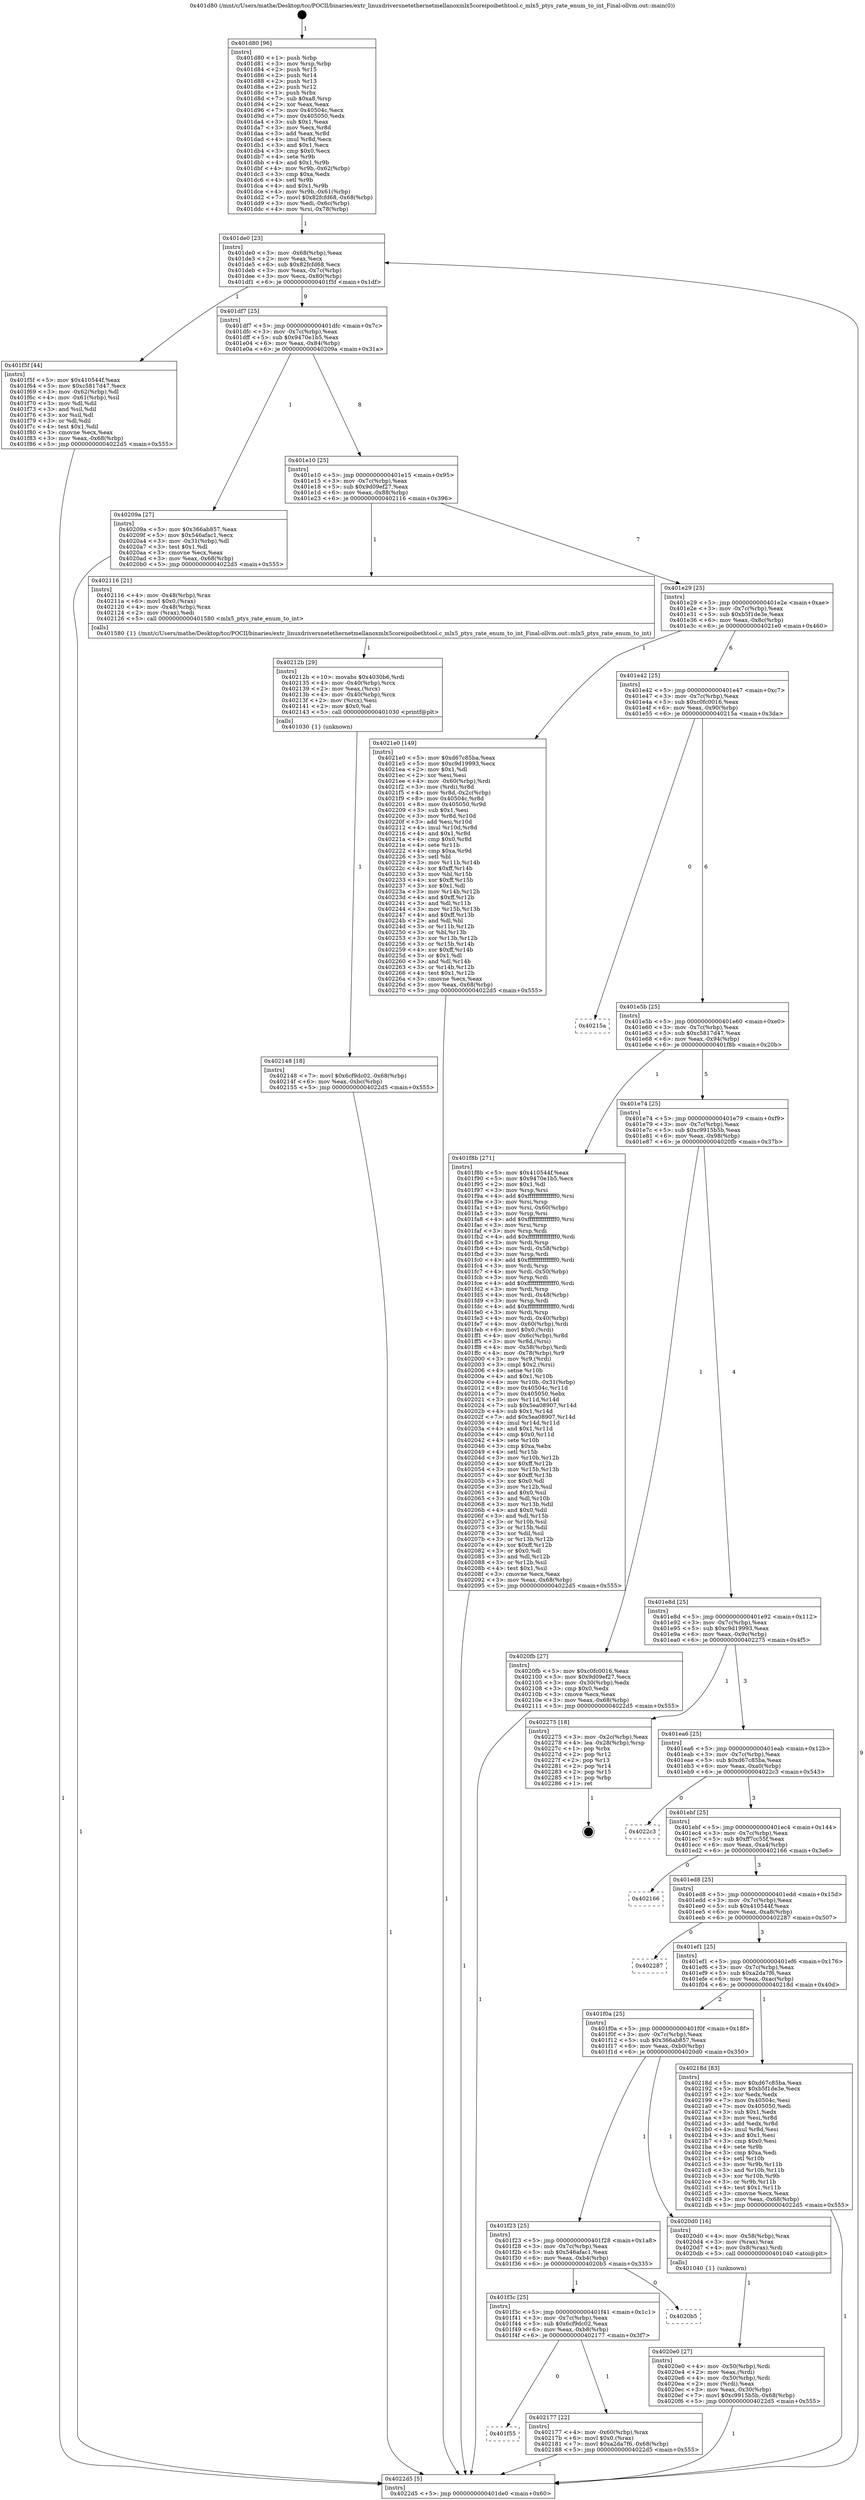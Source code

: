 digraph "0x401d80" {
  label = "0x401d80 (/mnt/c/Users/mathe/Desktop/tcc/POCII/binaries/extr_linuxdriversnetethernetmellanoxmlx5coreipoibethtool.c_mlx5_ptys_rate_enum_to_int_Final-ollvm.out::main(0))"
  labelloc = "t"
  node[shape=record]

  Entry [label="",width=0.3,height=0.3,shape=circle,fillcolor=black,style=filled]
  "0x401de0" [label="{
     0x401de0 [23]\l
     | [instrs]\l
     &nbsp;&nbsp;0x401de0 \<+3\>: mov -0x68(%rbp),%eax\l
     &nbsp;&nbsp;0x401de3 \<+2\>: mov %eax,%ecx\l
     &nbsp;&nbsp;0x401de5 \<+6\>: sub $0x82fcfd68,%ecx\l
     &nbsp;&nbsp;0x401deb \<+3\>: mov %eax,-0x7c(%rbp)\l
     &nbsp;&nbsp;0x401dee \<+3\>: mov %ecx,-0x80(%rbp)\l
     &nbsp;&nbsp;0x401df1 \<+6\>: je 0000000000401f5f \<main+0x1df\>\l
  }"]
  "0x401f5f" [label="{
     0x401f5f [44]\l
     | [instrs]\l
     &nbsp;&nbsp;0x401f5f \<+5\>: mov $0x410544f,%eax\l
     &nbsp;&nbsp;0x401f64 \<+5\>: mov $0xc5817d47,%ecx\l
     &nbsp;&nbsp;0x401f69 \<+3\>: mov -0x62(%rbp),%dl\l
     &nbsp;&nbsp;0x401f6c \<+4\>: mov -0x61(%rbp),%sil\l
     &nbsp;&nbsp;0x401f70 \<+3\>: mov %dl,%dil\l
     &nbsp;&nbsp;0x401f73 \<+3\>: and %sil,%dil\l
     &nbsp;&nbsp;0x401f76 \<+3\>: xor %sil,%dl\l
     &nbsp;&nbsp;0x401f79 \<+3\>: or %dl,%dil\l
     &nbsp;&nbsp;0x401f7c \<+4\>: test $0x1,%dil\l
     &nbsp;&nbsp;0x401f80 \<+3\>: cmovne %ecx,%eax\l
     &nbsp;&nbsp;0x401f83 \<+3\>: mov %eax,-0x68(%rbp)\l
     &nbsp;&nbsp;0x401f86 \<+5\>: jmp 00000000004022d5 \<main+0x555\>\l
  }"]
  "0x401df7" [label="{
     0x401df7 [25]\l
     | [instrs]\l
     &nbsp;&nbsp;0x401df7 \<+5\>: jmp 0000000000401dfc \<main+0x7c\>\l
     &nbsp;&nbsp;0x401dfc \<+3\>: mov -0x7c(%rbp),%eax\l
     &nbsp;&nbsp;0x401dff \<+5\>: sub $0x9470e1b5,%eax\l
     &nbsp;&nbsp;0x401e04 \<+6\>: mov %eax,-0x84(%rbp)\l
     &nbsp;&nbsp;0x401e0a \<+6\>: je 000000000040209a \<main+0x31a\>\l
  }"]
  "0x4022d5" [label="{
     0x4022d5 [5]\l
     | [instrs]\l
     &nbsp;&nbsp;0x4022d5 \<+5\>: jmp 0000000000401de0 \<main+0x60\>\l
  }"]
  "0x401d80" [label="{
     0x401d80 [96]\l
     | [instrs]\l
     &nbsp;&nbsp;0x401d80 \<+1\>: push %rbp\l
     &nbsp;&nbsp;0x401d81 \<+3\>: mov %rsp,%rbp\l
     &nbsp;&nbsp;0x401d84 \<+2\>: push %r15\l
     &nbsp;&nbsp;0x401d86 \<+2\>: push %r14\l
     &nbsp;&nbsp;0x401d88 \<+2\>: push %r13\l
     &nbsp;&nbsp;0x401d8a \<+2\>: push %r12\l
     &nbsp;&nbsp;0x401d8c \<+1\>: push %rbx\l
     &nbsp;&nbsp;0x401d8d \<+7\>: sub $0xa8,%rsp\l
     &nbsp;&nbsp;0x401d94 \<+2\>: xor %eax,%eax\l
     &nbsp;&nbsp;0x401d96 \<+7\>: mov 0x40504c,%ecx\l
     &nbsp;&nbsp;0x401d9d \<+7\>: mov 0x405050,%edx\l
     &nbsp;&nbsp;0x401da4 \<+3\>: sub $0x1,%eax\l
     &nbsp;&nbsp;0x401da7 \<+3\>: mov %ecx,%r8d\l
     &nbsp;&nbsp;0x401daa \<+3\>: add %eax,%r8d\l
     &nbsp;&nbsp;0x401dad \<+4\>: imul %r8d,%ecx\l
     &nbsp;&nbsp;0x401db1 \<+3\>: and $0x1,%ecx\l
     &nbsp;&nbsp;0x401db4 \<+3\>: cmp $0x0,%ecx\l
     &nbsp;&nbsp;0x401db7 \<+4\>: sete %r9b\l
     &nbsp;&nbsp;0x401dbb \<+4\>: and $0x1,%r9b\l
     &nbsp;&nbsp;0x401dbf \<+4\>: mov %r9b,-0x62(%rbp)\l
     &nbsp;&nbsp;0x401dc3 \<+3\>: cmp $0xa,%edx\l
     &nbsp;&nbsp;0x401dc6 \<+4\>: setl %r9b\l
     &nbsp;&nbsp;0x401dca \<+4\>: and $0x1,%r9b\l
     &nbsp;&nbsp;0x401dce \<+4\>: mov %r9b,-0x61(%rbp)\l
     &nbsp;&nbsp;0x401dd2 \<+7\>: movl $0x82fcfd68,-0x68(%rbp)\l
     &nbsp;&nbsp;0x401dd9 \<+3\>: mov %edi,-0x6c(%rbp)\l
     &nbsp;&nbsp;0x401ddc \<+4\>: mov %rsi,-0x78(%rbp)\l
  }"]
  Exit [label="",width=0.3,height=0.3,shape=circle,fillcolor=black,style=filled,peripheries=2]
  "0x40209a" [label="{
     0x40209a [27]\l
     | [instrs]\l
     &nbsp;&nbsp;0x40209a \<+5\>: mov $0x366ab857,%eax\l
     &nbsp;&nbsp;0x40209f \<+5\>: mov $0x546afac1,%ecx\l
     &nbsp;&nbsp;0x4020a4 \<+3\>: mov -0x31(%rbp),%dl\l
     &nbsp;&nbsp;0x4020a7 \<+3\>: test $0x1,%dl\l
     &nbsp;&nbsp;0x4020aa \<+3\>: cmovne %ecx,%eax\l
     &nbsp;&nbsp;0x4020ad \<+3\>: mov %eax,-0x68(%rbp)\l
     &nbsp;&nbsp;0x4020b0 \<+5\>: jmp 00000000004022d5 \<main+0x555\>\l
  }"]
  "0x401e10" [label="{
     0x401e10 [25]\l
     | [instrs]\l
     &nbsp;&nbsp;0x401e10 \<+5\>: jmp 0000000000401e15 \<main+0x95\>\l
     &nbsp;&nbsp;0x401e15 \<+3\>: mov -0x7c(%rbp),%eax\l
     &nbsp;&nbsp;0x401e18 \<+5\>: sub $0x9d09ef27,%eax\l
     &nbsp;&nbsp;0x401e1d \<+6\>: mov %eax,-0x88(%rbp)\l
     &nbsp;&nbsp;0x401e23 \<+6\>: je 0000000000402116 \<main+0x396\>\l
  }"]
  "0x401f55" [label="{
     0x401f55\l
  }", style=dashed]
  "0x402116" [label="{
     0x402116 [21]\l
     | [instrs]\l
     &nbsp;&nbsp;0x402116 \<+4\>: mov -0x48(%rbp),%rax\l
     &nbsp;&nbsp;0x40211a \<+6\>: movl $0x0,(%rax)\l
     &nbsp;&nbsp;0x402120 \<+4\>: mov -0x48(%rbp),%rax\l
     &nbsp;&nbsp;0x402124 \<+2\>: mov (%rax),%edi\l
     &nbsp;&nbsp;0x402126 \<+5\>: call 0000000000401580 \<mlx5_ptys_rate_enum_to_int\>\l
     | [calls]\l
     &nbsp;&nbsp;0x401580 \{1\} (/mnt/c/Users/mathe/Desktop/tcc/POCII/binaries/extr_linuxdriversnetethernetmellanoxmlx5coreipoibethtool.c_mlx5_ptys_rate_enum_to_int_Final-ollvm.out::mlx5_ptys_rate_enum_to_int)\l
  }"]
  "0x401e29" [label="{
     0x401e29 [25]\l
     | [instrs]\l
     &nbsp;&nbsp;0x401e29 \<+5\>: jmp 0000000000401e2e \<main+0xae\>\l
     &nbsp;&nbsp;0x401e2e \<+3\>: mov -0x7c(%rbp),%eax\l
     &nbsp;&nbsp;0x401e31 \<+5\>: sub $0xb5f1de3e,%eax\l
     &nbsp;&nbsp;0x401e36 \<+6\>: mov %eax,-0x8c(%rbp)\l
     &nbsp;&nbsp;0x401e3c \<+6\>: je 00000000004021e0 \<main+0x460\>\l
  }"]
  "0x402177" [label="{
     0x402177 [22]\l
     | [instrs]\l
     &nbsp;&nbsp;0x402177 \<+4\>: mov -0x60(%rbp),%rax\l
     &nbsp;&nbsp;0x40217b \<+6\>: movl $0x0,(%rax)\l
     &nbsp;&nbsp;0x402181 \<+7\>: movl $0xa2da7f6,-0x68(%rbp)\l
     &nbsp;&nbsp;0x402188 \<+5\>: jmp 00000000004022d5 \<main+0x555\>\l
  }"]
  "0x4021e0" [label="{
     0x4021e0 [149]\l
     | [instrs]\l
     &nbsp;&nbsp;0x4021e0 \<+5\>: mov $0xd67c85ba,%eax\l
     &nbsp;&nbsp;0x4021e5 \<+5\>: mov $0xc9d19993,%ecx\l
     &nbsp;&nbsp;0x4021ea \<+2\>: mov $0x1,%dl\l
     &nbsp;&nbsp;0x4021ec \<+2\>: xor %esi,%esi\l
     &nbsp;&nbsp;0x4021ee \<+4\>: mov -0x60(%rbp),%rdi\l
     &nbsp;&nbsp;0x4021f2 \<+3\>: mov (%rdi),%r8d\l
     &nbsp;&nbsp;0x4021f5 \<+4\>: mov %r8d,-0x2c(%rbp)\l
     &nbsp;&nbsp;0x4021f9 \<+8\>: mov 0x40504c,%r8d\l
     &nbsp;&nbsp;0x402201 \<+8\>: mov 0x405050,%r9d\l
     &nbsp;&nbsp;0x402209 \<+3\>: sub $0x1,%esi\l
     &nbsp;&nbsp;0x40220c \<+3\>: mov %r8d,%r10d\l
     &nbsp;&nbsp;0x40220f \<+3\>: add %esi,%r10d\l
     &nbsp;&nbsp;0x402212 \<+4\>: imul %r10d,%r8d\l
     &nbsp;&nbsp;0x402216 \<+4\>: and $0x1,%r8d\l
     &nbsp;&nbsp;0x40221a \<+4\>: cmp $0x0,%r8d\l
     &nbsp;&nbsp;0x40221e \<+4\>: sete %r11b\l
     &nbsp;&nbsp;0x402222 \<+4\>: cmp $0xa,%r9d\l
     &nbsp;&nbsp;0x402226 \<+3\>: setl %bl\l
     &nbsp;&nbsp;0x402229 \<+3\>: mov %r11b,%r14b\l
     &nbsp;&nbsp;0x40222c \<+4\>: xor $0xff,%r14b\l
     &nbsp;&nbsp;0x402230 \<+3\>: mov %bl,%r15b\l
     &nbsp;&nbsp;0x402233 \<+4\>: xor $0xff,%r15b\l
     &nbsp;&nbsp;0x402237 \<+3\>: xor $0x1,%dl\l
     &nbsp;&nbsp;0x40223a \<+3\>: mov %r14b,%r12b\l
     &nbsp;&nbsp;0x40223d \<+4\>: and $0xff,%r12b\l
     &nbsp;&nbsp;0x402241 \<+3\>: and %dl,%r11b\l
     &nbsp;&nbsp;0x402244 \<+3\>: mov %r15b,%r13b\l
     &nbsp;&nbsp;0x402247 \<+4\>: and $0xff,%r13b\l
     &nbsp;&nbsp;0x40224b \<+2\>: and %dl,%bl\l
     &nbsp;&nbsp;0x40224d \<+3\>: or %r11b,%r12b\l
     &nbsp;&nbsp;0x402250 \<+3\>: or %bl,%r13b\l
     &nbsp;&nbsp;0x402253 \<+3\>: xor %r13b,%r12b\l
     &nbsp;&nbsp;0x402256 \<+3\>: or %r15b,%r14b\l
     &nbsp;&nbsp;0x402259 \<+4\>: xor $0xff,%r14b\l
     &nbsp;&nbsp;0x40225d \<+3\>: or $0x1,%dl\l
     &nbsp;&nbsp;0x402260 \<+3\>: and %dl,%r14b\l
     &nbsp;&nbsp;0x402263 \<+3\>: or %r14b,%r12b\l
     &nbsp;&nbsp;0x402266 \<+4\>: test $0x1,%r12b\l
     &nbsp;&nbsp;0x40226a \<+3\>: cmovne %ecx,%eax\l
     &nbsp;&nbsp;0x40226d \<+3\>: mov %eax,-0x68(%rbp)\l
     &nbsp;&nbsp;0x402270 \<+5\>: jmp 00000000004022d5 \<main+0x555\>\l
  }"]
  "0x401e42" [label="{
     0x401e42 [25]\l
     | [instrs]\l
     &nbsp;&nbsp;0x401e42 \<+5\>: jmp 0000000000401e47 \<main+0xc7\>\l
     &nbsp;&nbsp;0x401e47 \<+3\>: mov -0x7c(%rbp),%eax\l
     &nbsp;&nbsp;0x401e4a \<+5\>: sub $0xc0fc0016,%eax\l
     &nbsp;&nbsp;0x401e4f \<+6\>: mov %eax,-0x90(%rbp)\l
     &nbsp;&nbsp;0x401e55 \<+6\>: je 000000000040215a \<main+0x3da\>\l
  }"]
  "0x401f3c" [label="{
     0x401f3c [25]\l
     | [instrs]\l
     &nbsp;&nbsp;0x401f3c \<+5\>: jmp 0000000000401f41 \<main+0x1c1\>\l
     &nbsp;&nbsp;0x401f41 \<+3\>: mov -0x7c(%rbp),%eax\l
     &nbsp;&nbsp;0x401f44 \<+5\>: sub $0x6cf9dc02,%eax\l
     &nbsp;&nbsp;0x401f49 \<+6\>: mov %eax,-0xb8(%rbp)\l
     &nbsp;&nbsp;0x401f4f \<+6\>: je 0000000000402177 \<main+0x3f7\>\l
  }"]
  "0x40215a" [label="{
     0x40215a\l
  }", style=dashed]
  "0x401e5b" [label="{
     0x401e5b [25]\l
     | [instrs]\l
     &nbsp;&nbsp;0x401e5b \<+5\>: jmp 0000000000401e60 \<main+0xe0\>\l
     &nbsp;&nbsp;0x401e60 \<+3\>: mov -0x7c(%rbp),%eax\l
     &nbsp;&nbsp;0x401e63 \<+5\>: sub $0xc5817d47,%eax\l
     &nbsp;&nbsp;0x401e68 \<+6\>: mov %eax,-0x94(%rbp)\l
     &nbsp;&nbsp;0x401e6e \<+6\>: je 0000000000401f8b \<main+0x20b\>\l
  }"]
  "0x4020b5" [label="{
     0x4020b5\l
  }", style=dashed]
  "0x401f8b" [label="{
     0x401f8b [271]\l
     | [instrs]\l
     &nbsp;&nbsp;0x401f8b \<+5\>: mov $0x410544f,%eax\l
     &nbsp;&nbsp;0x401f90 \<+5\>: mov $0x9470e1b5,%ecx\l
     &nbsp;&nbsp;0x401f95 \<+2\>: mov $0x1,%dl\l
     &nbsp;&nbsp;0x401f97 \<+3\>: mov %rsp,%rsi\l
     &nbsp;&nbsp;0x401f9a \<+4\>: add $0xfffffffffffffff0,%rsi\l
     &nbsp;&nbsp;0x401f9e \<+3\>: mov %rsi,%rsp\l
     &nbsp;&nbsp;0x401fa1 \<+4\>: mov %rsi,-0x60(%rbp)\l
     &nbsp;&nbsp;0x401fa5 \<+3\>: mov %rsp,%rsi\l
     &nbsp;&nbsp;0x401fa8 \<+4\>: add $0xfffffffffffffff0,%rsi\l
     &nbsp;&nbsp;0x401fac \<+3\>: mov %rsi,%rsp\l
     &nbsp;&nbsp;0x401faf \<+3\>: mov %rsp,%rdi\l
     &nbsp;&nbsp;0x401fb2 \<+4\>: add $0xfffffffffffffff0,%rdi\l
     &nbsp;&nbsp;0x401fb6 \<+3\>: mov %rdi,%rsp\l
     &nbsp;&nbsp;0x401fb9 \<+4\>: mov %rdi,-0x58(%rbp)\l
     &nbsp;&nbsp;0x401fbd \<+3\>: mov %rsp,%rdi\l
     &nbsp;&nbsp;0x401fc0 \<+4\>: add $0xfffffffffffffff0,%rdi\l
     &nbsp;&nbsp;0x401fc4 \<+3\>: mov %rdi,%rsp\l
     &nbsp;&nbsp;0x401fc7 \<+4\>: mov %rdi,-0x50(%rbp)\l
     &nbsp;&nbsp;0x401fcb \<+3\>: mov %rsp,%rdi\l
     &nbsp;&nbsp;0x401fce \<+4\>: add $0xfffffffffffffff0,%rdi\l
     &nbsp;&nbsp;0x401fd2 \<+3\>: mov %rdi,%rsp\l
     &nbsp;&nbsp;0x401fd5 \<+4\>: mov %rdi,-0x48(%rbp)\l
     &nbsp;&nbsp;0x401fd9 \<+3\>: mov %rsp,%rdi\l
     &nbsp;&nbsp;0x401fdc \<+4\>: add $0xfffffffffffffff0,%rdi\l
     &nbsp;&nbsp;0x401fe0 \<+3\>: mov %rdi,%rsp\l
     &nbsp;&nbsp;0x401fe3 \<+4\>: mov %rdi,-0x40(%rbp)\l
     &nbsp;&nbsp;0x401fe7 \<+4\>: mov -0x60(%rbp),%rdi\l
     &nbsp;&nbsp;0x401feb \<+6\>: movl $0x0,(%rdi)\l
     &nbsp;&nbsp;0x401ff1 \<+4\>: mov -0x6c(%rbp),%r8d\l
     &nbsp;&nbsp;0x401ff5 \<+3\>: mov %r8d,(%rsi)\l
     &nbsp;&nbsp;0x401ff8 \<+4\>: mov -0x58(%rbp),%rdi\l
     &nbsp;&nbsp;0x401ffc \<+4\>: mov -0x78(%rbp),%r9\l
     &nbsp;&nbsp;0x402000 \<+3\>: mov %r9,(%rdi)\l
     &nbsp;&nbsp;0x402003 \<+3\>: cmpl $0x2,(%rsi)\l
     &nbsp;&nbsp;0x402006 \<+4\>: setne %r10b\l
     &nbsp;&nbsp;0x40200a \<+4\>: and $0x1,%r10b\l
     &nbsp;&nbsp;0x40200e \<+4\>: mov %r10b,-0x31(%rbp)\l
     &nbsp;&nbsp;0x402012 \<+8\>: mov 0x40504c,%r11d\l
     &nbsp;&nbsp;0x40201a \<+7\>: mov 0x405050,%ebx\l
     &nbsp;&nbsp;0x402021 \<+3\>: mov %r11d,%r14d\l
     &nbsp;&nbsp;0x402024 \<+7\>: sub $0x5ea08907,%r14d\l
     &nbsp;&nbsp;0x40202b \<+4\>: sub $0x1,%r14d\l
     &nbsp;&nbsp;0x40202f \<+7\>: add $0x5ea08907,%r14d\l
     &nbsp;&nbsp;0x402036 \<+4\>: imul %r14d,%r11d\l
     &nbsp;&nbsp;0x40203a \<+4\>: and $0x1,%r11d\l
     &nbsp;&nbsp;0x40203e \<+4\>: cmp $0x0,%r11d\l
     &nbsp;&nbsp;0x402042 \<+4\>: sete %r10b\l
     &nbsp;&nbsp;0x402046 \<+3\>: cmp $0xa,%ebx\l
     &nbsp;&nbsp;0x402049 \<+4\>: setl %r15b\l
     &nbsp;&nbsp;0x40204d \<+3\>: mov %r10b,%r12b\l
     &nbsp;&nbsp;0x402050 \<+4\>: xor $0xff,%r12b\l
     &nbsp;&nbsp;0x402054 \<+3\>: mov %r15b,%r13b\l
     &nbsp;&nbsp;0x402057 \<+4\>: xor $0xff,%r13b\l
     &nbsp;&nbsp;0x40205b \<+3\>: xor $0x0,%dl\l
     &nbsp;&nbsp;0x40205e \<+3\>: mov %r12b,%sil\l
     &nbsp;&nbsp;0x402061 \<+4\>: and $0x0,%sil\l
     &nbsp;&nbsp;0x402065 \<+3\>: and %dl,%r10b\l
     &nbsp;&nbsp;0x402068 \<+3\>: mov %r13b,%dil\l
     &nbsp;&nbsp;0x40206b \<+4\>: and $0x0,%dil\l
     &nbsp;&nbsp;0x40206f \<+3\>: and %dl,%r15b\l
     &nbsp;&nbsp;0x402072 \<+3\>: or %r10b,%sil\l
     &nbsp;&nbsp;0x402075 \<+3\>: or %r15b,%dil\l
     &nbsp;&nbsp;0x402078 \<+3\>: xor %dil,%sil\l
     &nbsp;&nbsp;0x40207b \<+3\>: or %r13b,%r12b\l
     &nbsp;&nbsp;0x40207e \<+4\>: xor $0xff,%r12b\l
     &nbsp;&nbsp;0x402082 \<+3\>: or $0x0,%dl\l
     &nbsp;&nbsp;0x402085 \<+3\>: and %dl,%r12b\l
     &nbsp;&nbsp;0x402088 \<+3\>: or %r12b,%sil\l
     &nbsp;&nbsp;0x40208b \<+4\>: test $0x1,%sil\l
     &nbsp;&nbsp;0x40208f \<+3\>: cmovne %ecx,%eax\l
     &nbsp;&nbsp;0x402092 \<+3\>: mov %eax,-0x68(%rbp)\l
     &nbsp;&nbsp;0x402095 \<+5\>: jmp 00000000004022d5 \<main+0x555\>\l
  }"]
  "0x401e74" [label="{
     0x401e74 [25]\l
     | [instrs]\l
     &nbsp;&nbsp;0x401e74 \<+5\>: jmp 0000000000401e79 \<main+0xf9\>\l
     &nbsp;&nbsp;0x401e79 \<+3\>: mov -0x7c(%rbp),%eax\l
     &nbsp;&nbsp;0x401e7c \<+5\>: sub $0xc9915b5b,%eax\l
     &nbsp;&nbsp;0x401e81 \<+6\>: mov %eax,-0x98(%rbp)\l
     &nbsp;&nbsp;0x401e87 \<+6\>: je 00000000004020fb \<main+0x37b\>\l
  }"]
  "0x402148" [label="{
     0x402148 [18]\l
     | [instrs]\l
     &nbsp;&nbsp;0x402148 \<+7\>: movl $0x6cf9dc02,-0x68(%rbp)\l
     &nbsp;&nbsp;0x40214f \<+6\>: mov %eax,-0xbc(%rbp)\l
     &nbsp;&nbsp;0x402155 \<+5\>: jmp 00000000004022d5 \<main+0x555\>\l
  }"]
  "0x40212b" [label="{
     0x40212b [29]\l
     | [instrs]\l
     &nbsp;&nbsp;0x40212b \<+10\>: movabs $0x4030b6,%rdi\l
     &nbsp;&nbsp;0x402135 \<+4\>: mov -0x40(%rbp),%rcx\l
     &nbsp;&nbsp;0x402139 \<+2\>: mov %eax,(%rcx)\l
     &nbsp;&nbsp;0x40213b \<+4\>: mov -0x40(%rbp),%rcx\l
     &nbsp;&nbsp;0x40213f \<+2\>: mov (%rcx),%esi\l
     &nbsp;&nbsp;0x402141 \<+2\>: mov $0x0,%al\l
     &nbsp;&nbsp;0x402143 \<+5\>: call 0000000000401030 \<printf@plt\>\l
     | [calls]\l
     &nbsp;&nbsp;0x401030 \{1\} (unknown)\l
  }"]
  "0x4020fb" [label="{
     0x4020fb [27]\l
     | [instrs]\l
     &nbsp;&nbsp;0x4020fb \<+5\>: mov $0xc0fc0016,%eax\l
     &nbsp;&nbsp;0x402100 \<+5\>: mov $0x9d09ef27,%ecx\l
     &nbsp;&nbsp;0x402105 \<+3\>: mov -0x30(%rbp),%edx\l
     &nbsp;&nbsp;0x402108 \<+3\>: cmp $0x0,%edx\l
     &nbsp;&nbsp;0x40210b \<+3\>: cmove %ecx,%eax\l
     &nbsp;&nbsp;0x40210e \<+3\>: mov %eax,-0x68(%rbp)\l
     &nbsp;&nbsp;0x402111 \<+5\>: jmp 00000000004022d5 \<main+0x555\>\l
  }"]
  "0x401e8d" [label="{
     0x401e8d [25]\l
     | [instrs]\l
     &nbsp;&nbsp;0x401e8d \<+5\>: jmp 0000000000401e92 \<main+0x112\>\l
     &nbsp;&nbsp;0x401e92 \<+3\>: mov -0x7c(%rbp),%eax\l
     &nbsp;&nbsp;0x401e95 \<+5\>: sub $0xc9d19993,%eax\l
     &nbsp;&nbsp;0x401e9a \<+6\>: mov %eax,-0x9c(%rbp)\l
     &nbsp;&nbsp;0x401ea0 \<+6\>: je 0000000000402275 \<main+0x4f5\>\l
  }"]
  "0x4020e0" [label="{
     0x4020e0 [27]\l
     | [instrs]\l
     &nbsp;&nbsp;0x4020e0 \<+4\>: mov -0x50(%rbp),%rdi\l
     &nbsp;&nbsp;0x4020e4 \<+2\>: mov %eax,(%rdi)\l
     &nbsp;&nbsp;0x4020e6 \<+4\>: mov -0x50(%rbp),%rdi\l
     &nbsp;&nbsp;0x4020ea \<+2\>: mov (%rdi),%eax\l
     &nbsp;&nbsp;0x4020ec \<+3\>: mov %eax,-0x30(%rbp)\l
     &nbsp;&nbsp;0x4020ef \<+7\>: movl $0xc9915b5b,-0x68(%rbp)\l
     &nbsp;&nbsp;0x4020f6 \<+5\>: jmp 00000000004022d5 \<main+0x555\>\l
  }"]
  "0x402275" [label="{
     0x402275 [18]\l
     | [instrs]\l
     &nbsp;&nbsp;0x402275 \<+3\>: mov -0x2c(%rbp),%eax\l
     &nbsp;&nbsp;0x402278 \<+4\>: lea -0x28(%rbp),%rsp\l
     &nbsp;&nbsp;0x40227c \<+1\>: pop %rbx\l
     &nbsp;&nbsp;0x40227d \<+2\>: pop %r12\l
     &nbsp;&nbsp;0x40227f \<+2\>: pop %r13\l
     &nbsp;&nbsp;0x402281 \<+2\>: pop %r14\l
     &nbsp;&nbsp;0x402283 \<+2\>: pop %r15\l
     &nbsp;&nbsp;0x402285 \<+1\>: pop %rbp\l
     &nbsp;&nbsp;0x402286 \<+1\>: ret\l
  }"]
  "0x401ea6" [label="{
     0x401ea6 [25]\l
     | [instrs]\l
     &nbsp;&nbsp;0x401ea6 \<+5\>: jmp 0000000000401eab \<main+0x12b\>\l
     &nbsp;&nbsp;0x401eab \<+3\>: mov -0x7c(%rbp),%eax\l
     &nbsp;&nbsp;0x401eae \<+5\>: sub $0xd67c85ba,%eax\l
     &nbsp;&nbsp;0x401eb3 \<+6\>: mov %eax,-0xa0(%rbp)\l
     &nbsp;&nbsp;0x401eb9 \<+6\>: je 00000000004022c3 \<main+0x543\>\l
  }"]
  "0x401f23" [label="{
     0x401f23 [25]\l
     | [instrs]\l
     &nbsp;&nbsp;0x401f23 \<+5\>: jmp 0000000000401f28 \<main+0x1a8\>\l
     &nbsp;&nbsp;0x401f28 \<+3\>: mov -0x7c(%rbp),%eax\l
     &nbsp;&nbsp;0x401f2b \<+5\>: sub $0x546afac1,%eax\l
     &nbsp;&nbsp;0x401f30 \<+6\>: mov %eax,-0xb4(%rbp)\l
     &nbsp;&nbsp;0x401f36 \<+6\>: je 00000000004020b5 \<main+0x335\>\l
  }"]
  "0x4022c3" [label="{
     0x4022c3\l
  }", style=dashed]
  "0x401ebf" [label="{
     0x401ebf [25]\l
     | [instrs]\l
     &nbsp;&nbsp;0x401ebf \<+5\>: jmp 0000000000401ec4 \<main+0x144\>\l
     &nbsp;&nbsp;0x401ec4 \<+3\>: mov -0x7c(%rbp),%eax\l
     &nbsp;&nbsp;0x401ec7 \<+5\>: sub $0xff7cc55f,%eax\l
     &nbsp;&nbsp;0x401ecc \<+6\>: mov %eax,-0xa4(%rbp)\l
     &nbsp;&nbsp;0x401ed2 \<+6\>: je 0000000000402166 \<main+0x3e6\>\l
  }"]
  "0x4020d0" [label="{
     0x4020d0 [16]\l
     | [instrs]\l
     &nbsp;&nbsp;0x4020d0 \<+4\>: mov -0x58(%rbp),%rax\l
     &nbsp;&nbsp;0x4020d4 \<+3\>: mov (%rax),%rax\l
     &nbsp;&nbsp;0x4020d7 \<+4\>: mov 0x8(%rax),%rdi\l
     &nbsp;&nbsp;0x4020db \<+5\>: call 0000000000401040 \<atoi@plt\>\l
     | [calls]\l
     &nbsp;&nbsp;0x401040 \{1\} (unknown)\l
  }"]
  "0x402166" [label="{
     0x402166\l
  }", style=dashed]
  "0x401ed8" [label="{
     0x401ed8 [25]\l
     | [instrs]\l
     &nbsp;&nbsp;0x401ed8 \<+5\>: jmp 0000000000401edd \<main+0x15d\>\l
     &nbsp;&nbsp;0x401edd \<+3\>: mov -0x7c(%rbp),%eax\l
     &nbsp;&nbsp;0x401ee0 \<+5\>: sub $0x410544f,%eax\l
     &nbsp;&nbsp;0x401ee5 \<+6\>: mov %eax,-0xa8(%rbp)\l
     &nbsp;&nbsp;0x401eeb \<+6\>: je 0000000000402287 \<main+0x507\>\l
  }"]
  "0x401f0a" [label="{
     0x401f0a [25]\l
     | [instrs]\l
     &nbsp;&nbsp;0x401f0a \<+5\>: jmp 0000000000401f0f \<main+0x18f\>\l
     &nbsp;&nbsp;0x401f0f \<+3\>: mov -0x7c(%rbp),%eax\l
     &nbsp;&nbsp;0x401f12 \<+5\>: sub $0x366ab857,%eax\l
     &nbsp;&nbsp;0x401f17 \<+6\>: mov %eax,-0xb0(%rbp)\l
     &nbsp;&nbsp;0x401f1d \<+6\>: je 00000000004020d0 \<main+0x350\>\l
  }"]
  "0x402287" [label="{
     0x402287\l
  }", style=dashed]
  "0x401ef1" [label="{
     0x401ef1 [25]\l
     | [instrs]\l
     &nbsp;&nbsp;0x401ef1 \<+5\>: jmp 0000000000401ef6 \<main+0x176\>\l
     &nbsp;&nbsp;0x401ef6 \<+3\>: mov -0x7c(%rbp),%eax\l
     &nbsp;&nbsp;0x401ef9 \<+5\>: sub $0xa2da7f6,%eax\l
     &nbsp;&nbsp;0x401efe \<+6\>: mov %eax,-0xac(%rbp)\l
     &nbsp;&nbsp;0x401f04 \<+6\>: je 000000000040218d \<main+0x40d\>\l
  }"]
  "0x40218d" [label="{
     0x40218d [83]\l
     | [instrs]\l
     &nbsp;&nbsp;0x40218d \<+5\>: mov $0xd67c85ba,%eax\l
     &nbsp;&nbsp;0x402192 \<+5\>: mov $0xb5f1de3e,%ecx\l
     &nbsp;&nbsp;0x402197 \<+2\>: xor %edx,%edx\l
     &nbsp;&nbsp;0x402199 \<+7\>: mov 0x40504c,%esi\l
     &nbsp;&nbsp;0x4021a0 \<+7\>: mov 0x405050,%edi\l
     &nbsp;&nbsp;0x4021a7 \<+3\>: sub $0x1,%edx\l
     &nbsp;&nbsp;0x4021aa \<+3\>: mov %esi,%r8d\l
     &nbsp;&nbsp;0x4021ad \<+3\>: add %edx,%r8d\l
     &nbsp;&nbsp;0x4021b0 \<+4\>: imul %r8d,%esi\l
     &nbsp;&nbsp;0x4021b4 \<+3\>: and $0x1,%esi\l
     &nbsp;&nbsp;0x4021b7 \<+3\>: cmp $0x0,%esi\l
     &nbsp;&nbsp;0x4021ba \<+4\>: sete %r9b\l
     &nbsp;&nbsp;0x4021be \<+3\>: cmp $0xa,%edi\l
     &nbsp;&nbsp;0x4021c1 \<+4\>: setl %r10b\l
     &nbsp;&nbsp;0x4021c5 \<+3\>: mov %r9b,%r11b\l
     &nbsp;&nbsp;0x4021c8 \<+3\>: and %r10b,%r11b\l
     &nbsp;&nbsp;0x4021cb \<+3\>: xor %r10b,%r9b\l
     &nbsp;&nbsp;0x4021ce \<+3\>: or %r9b,%r11b\l
     &nbsp;&nbsp;0x4021d1 \<+4\>: test $0x1,%r11b\l
     &nbsp;&nbsp;0x4021d5 \<+3\>: cmovne %ecx,%eax\l
     &nbsp;&nbsp;0x4021d8 \<+3\>: mov %eax,-0x68(%rbp)\l
     &nbsp;&nbsp;0x4021db \<+5\>: jmp 00000000004022d5 \<main+0x555\>\l
  }"]
  Entry -> "0x401d80" [label=" 1"]
  "0x401de0" -> "0x401f5f" [label=" 1"]
  "0x401de0" -> "0x401df7" [label=" 9"]
  "0x401f5f" -> "0x4022d5" [label=" 1"]
  "0x401d80" -> "0x401de0" [label=" 1"]
  "0x4022d5" -> "0x401de0" [label=" 9"]
  "0x402275" -> Exit [label=" 1"]
  "0x401df7" -> "0x40209a" [label=" 1"]
  "0x401df7" -> "0x401e10" [label=" 8"]
  "0x4021e0" -> "0x4022d5" [label=" 1"]
  "0x401e10" -> "0x402116" [label=" 1"]
  "0x401e10" -> "0x401e29" [label=" 7"]
  "0x40218d" -> "0x4022d5" [label=" 1"]
  "0x401e29" -> "0x4021e0" [label=" 1"]
  "0x401e29" -> "0x401e42" [label=" 6"]
  "0x402177" -> "0x4022d5" [label=" 1"]
  "0x401e42" -> "0x40215a" [label=" 0"]
  "0x401e42" -> "0x401e5b" [label=" 6"]
  "0x401f3c" -> "0x402177" [label=" 1"]
  "0x401e5b" -> "0x401f8b" [label=" 1"]
  "0x401e5b" -> "0x401e74" [label=" 5"]
  "0x401f3c" -> "0x401f55" [label=" 0"]
  "0x401f8b" -> "0x4022d5" [label=" 1"]
  "0x40209a" -> "0x4022d5" [label=" 1"]
  "0x401f23" -> "0x4020b5" [label=" 0"]
  "0x401e74" -> "0x4020fb" [label=" 1"]
  "0x401e74" -> "0x401e8d" [label=" 4"]
  "0x401f23" -> "0x401f3c" [label=" 1"]
  "0x401e8d" -> "0x402275" [label=" 1"]
  "0x401e8d" -> "0x401ea6" [label=" 3"]
  "0x402148" -> "0x4022d5" [label=" 1"]
  "0x401ea6" -> "0x4022c3" [label=" 0"]
  "0x401ea6" -> "0x401ebf" [label=" 3"]
  "0x40212b" -> "0x402148" [label=" 1"]
  "0x401ebf" -> "0x402166" [label=" 0"]
  "0x401ebf" -> "0x401ed8" [label=" 3"]
  "0x402116" -> "0x40212b" [label=" 1"]
  "0x401ed8" -> "0x402287" [label=" 0"]
  "0x401ed8" -> "0x401ef1" [label=" 3"]
  "0x4020e0" -> "0x4022d5" [label=" 1"]
  "0x401ef1" -> "0x40218d" [label=" 1"]
  "0x401ef1" -> "0x401f0a" [label=" 2"]
  "0x4020fb" -> "0x4022d5" [label=" 1"]
  "0x401f0a" -> "0x4020d0" [label=" 1"]
  "0x401f0a" -> "0x401f23" [label=" 1"]
  "0x4020d0" -> "0x4020e0" [label=" 1"]
}
